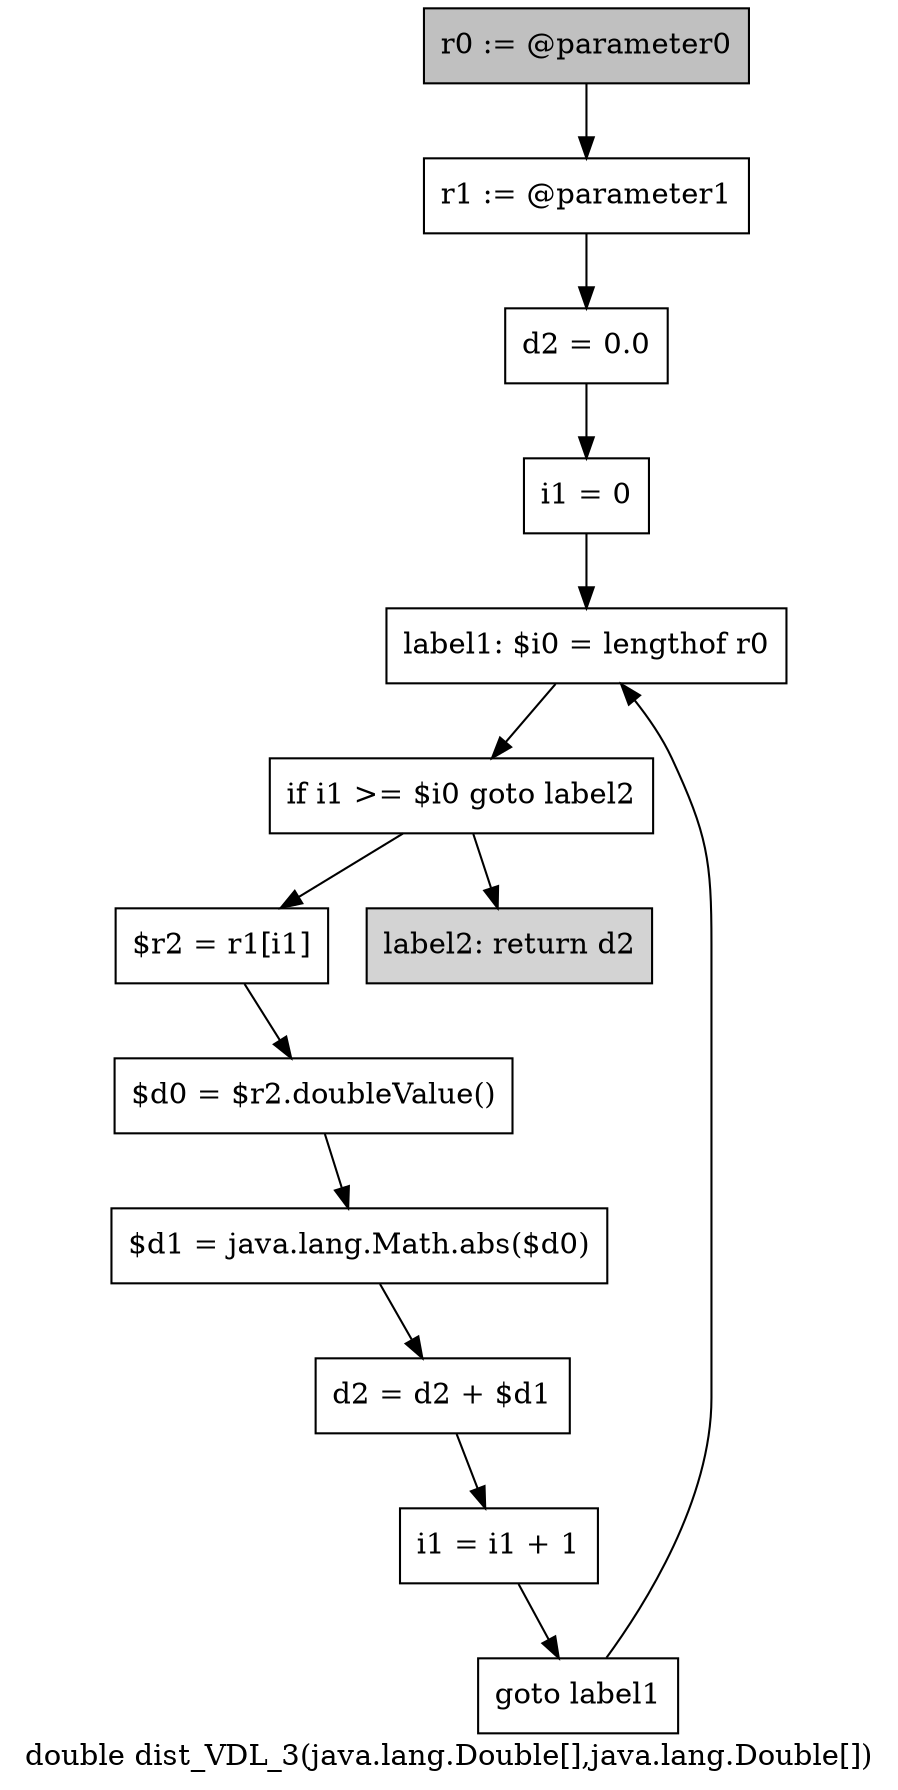 digraph "double dist_VDL_3(java.lang.Double[],java.lang.Double[])" {
    label="double dist_VDL_3(java.lang.Double[],java.lang.Double[])";
    node [shape=box];
    "0" [style=filled,fillcolor=gray,label="r0 := @parameter0",];
    "1" [label="r1 := @parameter1",];
    "0"->"1";
    "2" [label="d2 = 0.0",];
    "1"->"2";
    "3" [label="i1 = 0",];
    "2"->"3";
    "4" [label="label1: $i0 = lengthof r0",];
    "3"->"4";
    "5" [label="if i1 >= $i0 goto label2",];
    "4"->"5";
    "6" [label="$r2 = r1[i1]",];
    "5"->"6";
    "12" [style=filled,fillcolor=lightgray,label="label2: return d2",];
    "5"->"12";
    "7" [label="$d0 = $r2.doubleValue()",];
    "6"->"7";
    "8" [label="$d1 = java.lang.Math.abs($d0)",];
    "7"->"8";
    "9" [label="d2 = d2 + $d1",];
    "8"->"9";
    "10" [label="i1 = i1 + 1",];
    "9"->"10";
    "11" [label="goto label1",];
    "10"->"11";
    "11"->"4";
}
